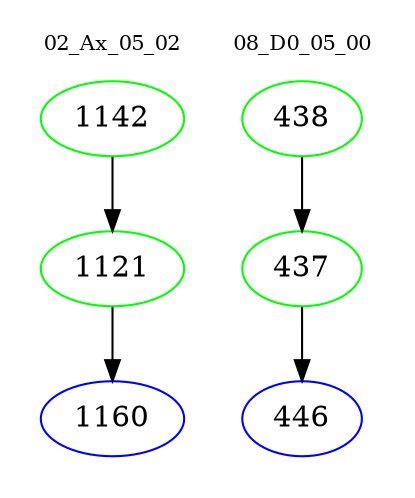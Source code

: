 digraph{
subgraph cluster_0 {
color = white
label = "02_Ax_05_02";
fontsize=10;
T0_1142 [label="1142", color="green"]
T0_1142 -> T0_1121 [color="black"]
T0_1121 [label="1121", color="green"]
T0_1121 -> T0_1160 [color="black"]
T0_1160 [label="1160", color="blue"]
}
subgraph cluster_1 {
color = white
label = "08_D0_05_00";
fontsize=10;
T1_438 [label="438", color="green"]
T1_438 -> T1_437 [color="black"]
T1_437 [label="437", color="green"]
T1_437 -> T1_446 [color="black"]
T1_446 [label="446", color="blue"]
}
}
